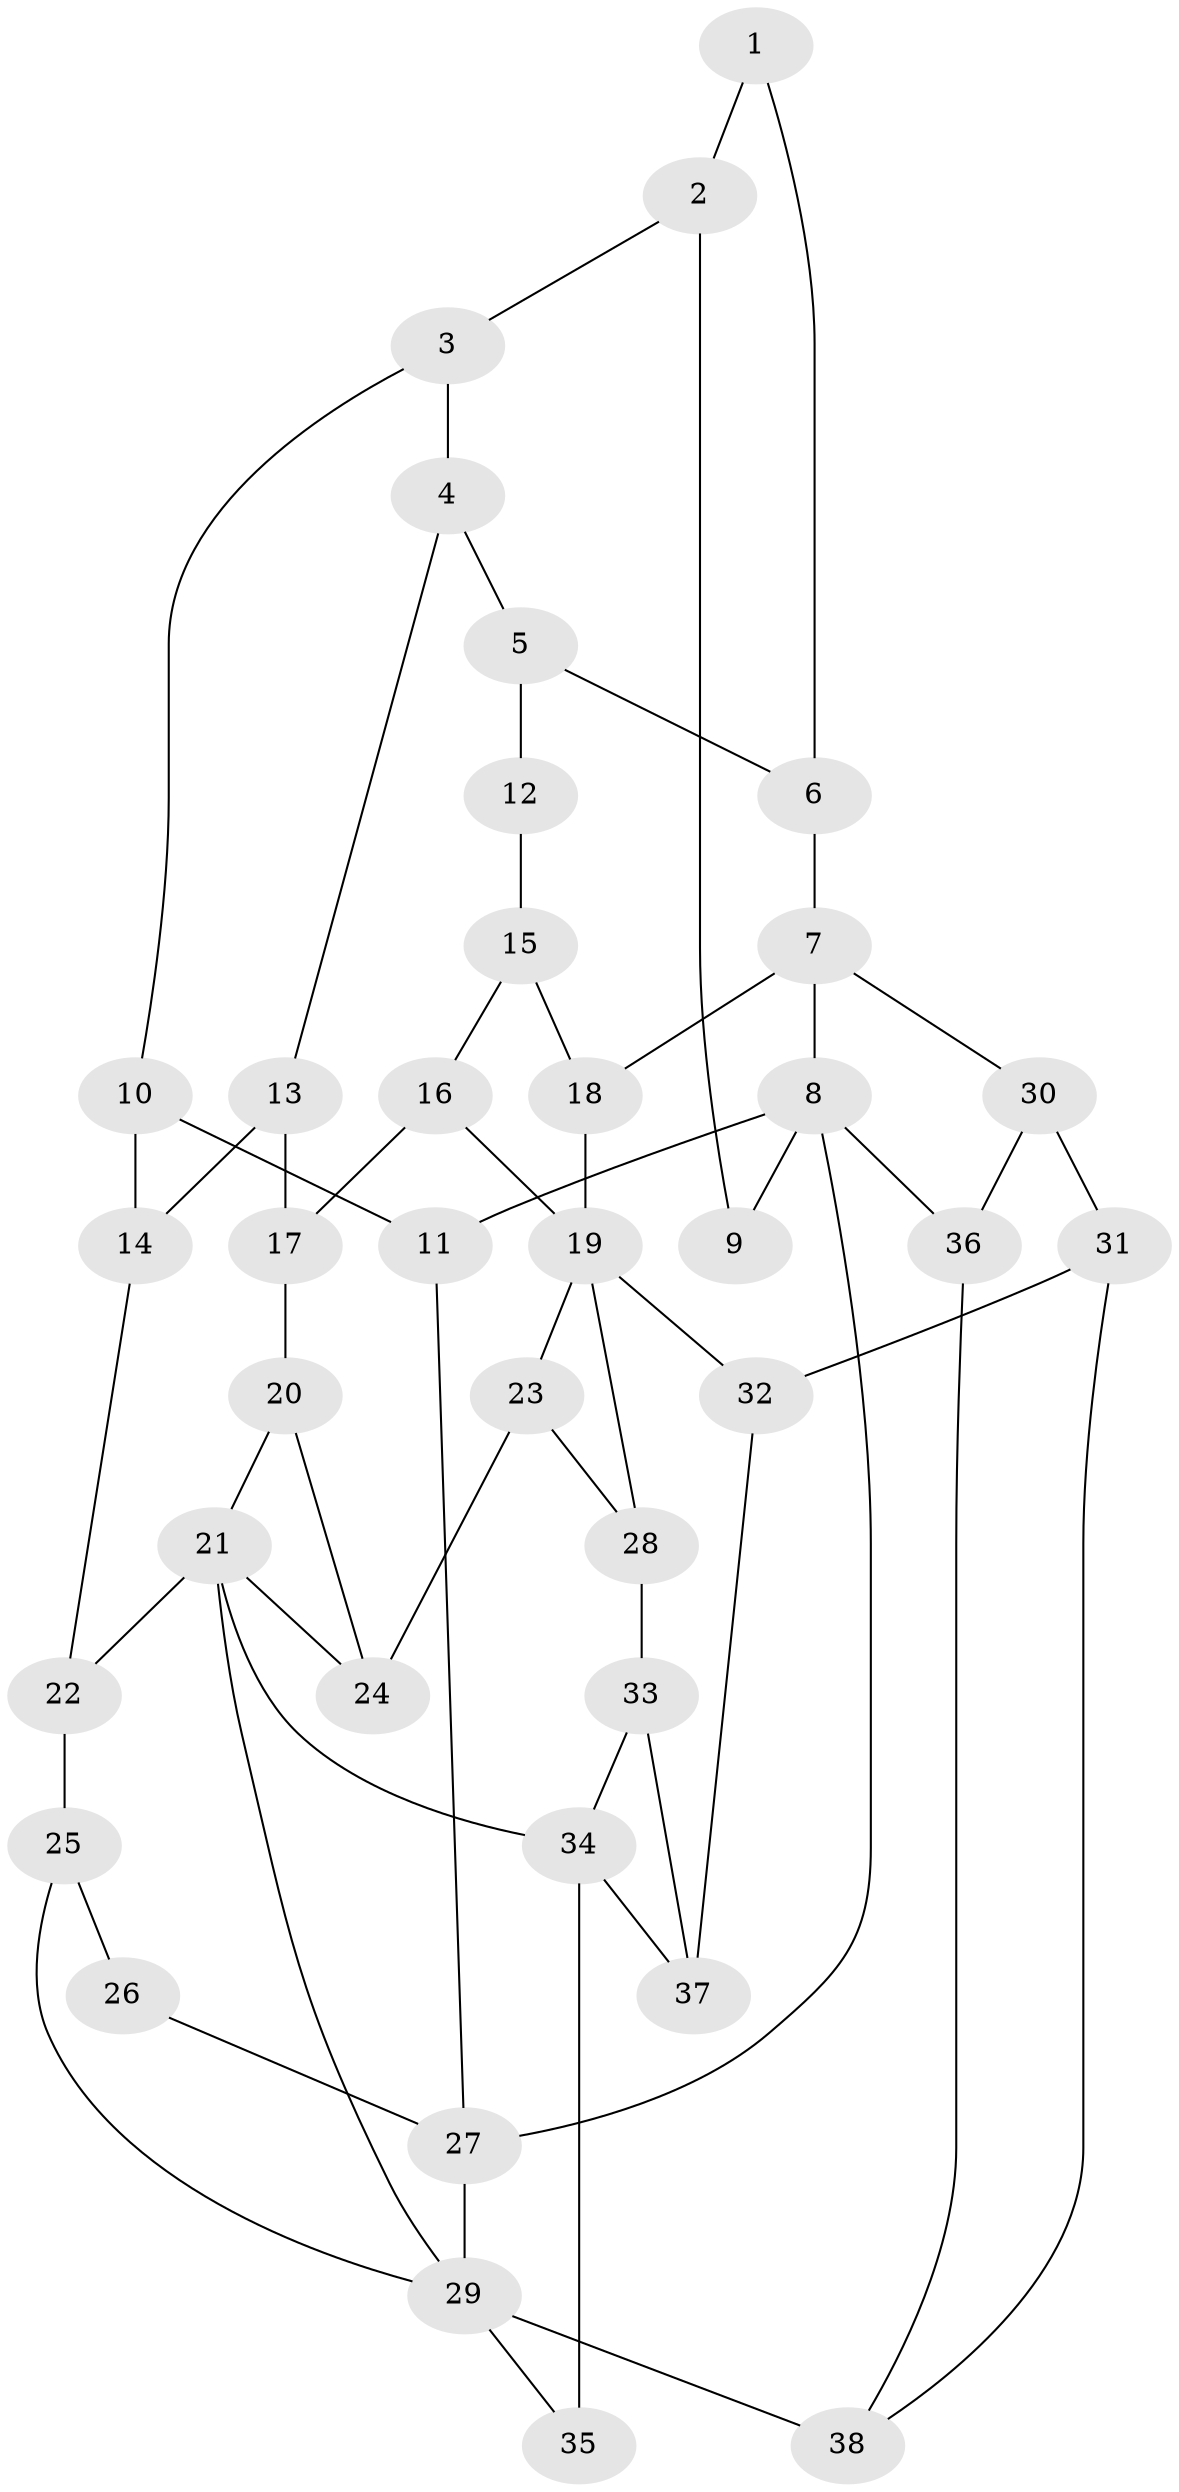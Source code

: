 // original degree distribution, {3: 0.03225806451612903, 5: 0.5161290322580645, 4: 0.24193548387096775, 6: 0.20967741935483872}
// Generated by graph-tools (version 1.1) at 2025/54/03/04/25 22:54:26]
// undirected, 38 vertices, 60 edges
graph export_dot {
  node [color=gray90,style=filled];
  1;
  2;
  3;
  4;
  5;
  6;
  7;
  8;
  9;
  10;
  11;
  12;
  13;
  14;
  15;
  16;
  17;
  18;
  19;
  20;
  21;
  22;
  23;
  24;
  25;
  26;
  27;
  28;
  29;
  30;
  31;
  32;
  33;
  34;
  35;
  36;
  37;
  38;
  1 -- 2 [weight=1.0];
  1 -- 6 [weight=1.0];
  2 -- 3 [weight=1.0];
  2 -- 9 [weight=1.0];
  3 -- 4 [weight=1.0];
  3 -- 10 [weight=1.0];
  4 -- 5 [weight=1.0];
  4 -- 13 [weight=1.0];
  5 -- 6 [weight=1.0];
  5 -- 12 [weight=2.0];
  6 -- 7 [weight=1.0];
  7 -- 8 [weight=1.0];
  7 -- 18 [weight=1.0];
  7 -- 30 [weight=1.0];
  8 -- 9 [weight=2.0];
  8 -- 11 [weight=1.0];
  8 -- 27 [weight=1.0];
  8 -- 36 [weight=2.0];
  10 -- 11 [weight=1.0];
  10 -- 14 [weight=1.0];
  11 -- 27 [weight=1.0];
  12 -- 15 [weight=1.0];
  13 -- 14 [weight=1.0];
  13 -- 17 [weight=1.0];
  14 -- 22 [weight=1.0];
  15 -- 16 [weight=1.0];
  15 -- 18 [weight=1.0];
  16 -- 17 [weight=1.0];
  16 -- 19 [weight=1.0];
  17 -- 20 [weight=1.0];
  18 -- 19 [weight=1.0];
  19 -- 23 [weight=1.0];
  19 -- 28 [weight=1.0];
  19 -- 32 [weight=2.0];
  20 -- 21 [weight=1.0];
  20 -- 24 [weight=1.0];
  21 -- 22 [weight=1.0];
  21 -- 24 [weight=1.0];
  21 -- 29 [weight=1.0];
  21 -- 34 [weight=2.0];
  22 -- 25 [weight=1.0];
  23 -- 24 [weight=1.0];
  23 -- 28 [weight=1.0];
  25 -- 26 [weight=1.0];
  25 -- 29 [weight=1.0];
  26 -- 27 [weight=2.0];
  27 -- 29 [weight=1.0];
  28 -- 33 [weight=1.0];
  29 -- 35 [weight=1.0];
  29 -- 38 [weight=2.0];
  30 -- 31 [weight=2.0];
  30 -- 36 [weight=1.0];
  31 -- 32 [weight=2.0];
  31 -- 38 [weight=1.0];
  32 -- 37 [weight=1.0];
  33 -- 34 [weight=1.0];
  33 -- 37 [weight=1.0];
  34 -- 35 [weight=2.0];
  34 -- 37 [weight=1.0];
  36 -- 38 [weight=1.0];
}
